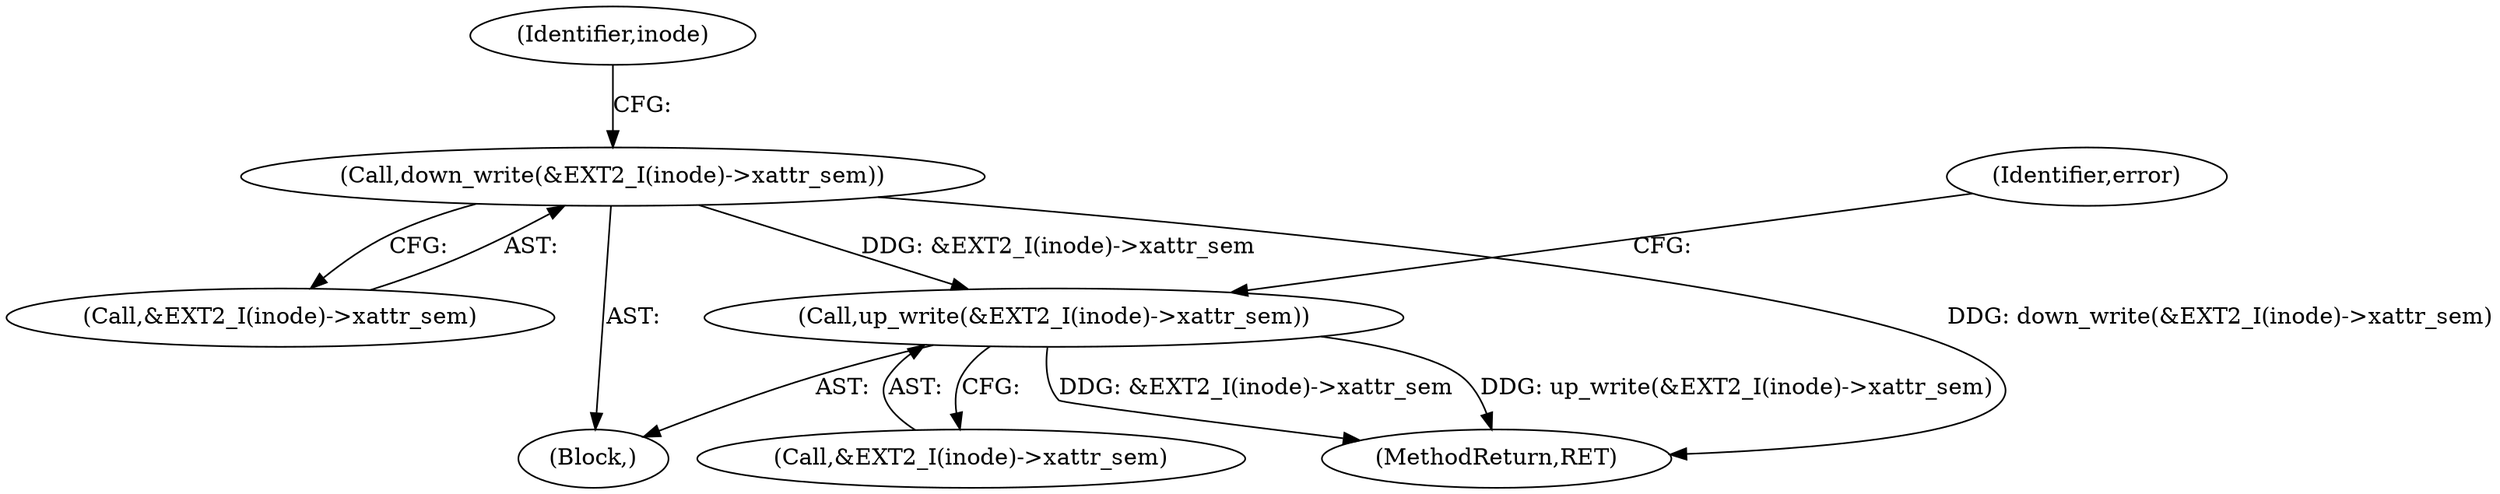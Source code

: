 digraph "0_linux_be0726d33cb8f411945884664924bed3cb8c70ee_10@API" {
"1001009" [label="(Call,up_write(&EXT2_I(inode)->xattr_sem))"];
"1000204" [label="(Call,down_write(&EXT2_I(inode)->xattr_sem))"];
"1000205" [label="(Call,&EXT2_I(inode)->xattr_sem)"];
"1000213" [label="(Identifier,inode)"];
"1001010" [label="(Call,&EXT2_I(inode)->xattr_sem)"];
"1000204" [label="(Call,down_write(&EXT2_I(inode)->xattr_sem))"];
"1000133" [label="(Block,)"];
"1001017" [label="(MethodReturn,RET)"];
"1001009" [label="(Call,up_write(&EXT2_I(inode)->xattr_sem))"];
"1001016" [label="(Identifier,error)"];
"1001009" -> "1000133"  [label="AST: "];
"1001009" -> "1001010"  [label="CFG: "];
"1001010" -> "1001009"  [label="AST: "];
"1001016" -> "1001009"  [label="CFG: "];
"1001009" -> "1001017"  [label="DDG: up_write(&EXT2_I(inode)->xattr_sem)"];
"1001009" -> "1001017"  [label="DDG: &EXT2_I(inode)->xattr_sem"];
"1000204" -> "1001009"  [label="DDG: &EXT2_I(inode)->xattr_sem"];
"1000204" -> "1000133"  [label="AST: "];
"1000204" -> "1000205"  [label="CFG: "];
"1000205" -> "1000204"  [label="AST: "];
"1000213" -> "1000204"  [label="CFG: "];
"1000204" -> "1001017"  [label="DDG: down_write(&EXT2_I(inode)->xattr_sem)"];
}

